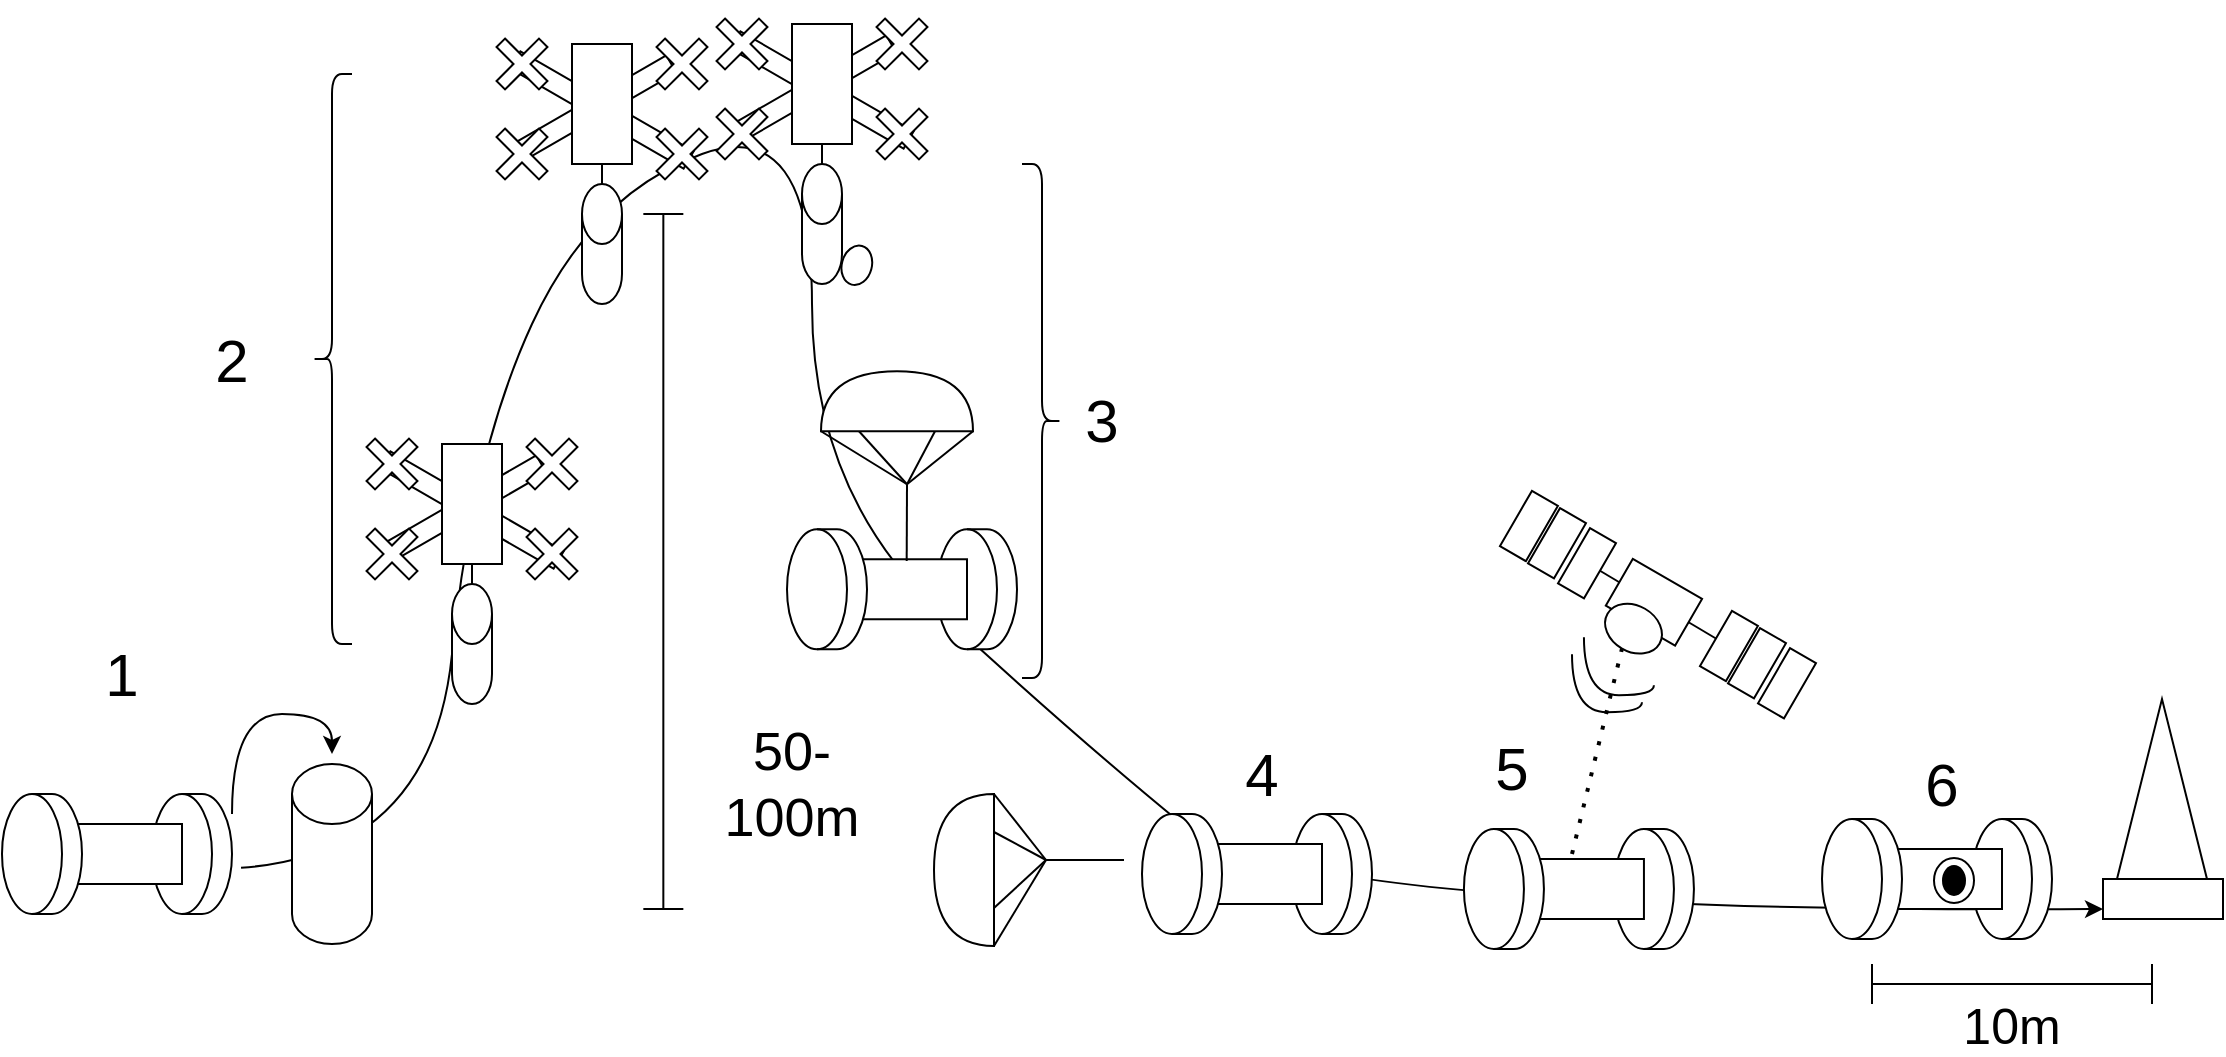 <mxfile version="21.3.7" type="github">
  <diagram name="Page-1" id="2YBvvXClWsGukQMizWep">
    <mxGraphModel dx="1687" dy="878" grid="1" gridSize="10" guides="1" tooltips="1" connect="1" arrows="1" fold="1" page="1" pageScale="1" pageWidth="850" pageHeight="1100" math="0" shadow="0">
      <root>
        <mxCell id="0" />
        <mxCell id="1" parent="0" />
        <mxCell id="VGT_hSf0nk_PRfutWHFS-78" value="" style="curved=1;endArrow=classic;html=1;rounded=0;exitX=0.385;exitY=1.113;exitDx=0;exitDy=0;exitPerimeter=0;entryX=0;entryY=0.75;entryDx=0;entryDy=0;" parent="1" source="VGT_hSf0nk_PRfutWHFS-3" target="VGT_hSf0nk_PRfutWHFS-71" edge="1">
          <mxGeometry width="50" height="50" relative="1" as="geometry">
            <mxPoint x="640" y="290" as="sourcePoint" />
            <mxPoint x="690" y="240" as="targetPoint" />
            <Array as="points">
              <mxPoint x="230" y="460" />
              <mxPoint x="250" y="260" />
              <mxPoint x="310" y="130" />
              <mxPoint x="420" y="90" />
              <mxPoint x="420" y="280" />
              <mxPoint x="550" y="400" />
              <mxPoint x="660" y="490" />
            </Array>
          </mxGeometry>
        </mxCell>
        <mxCell id="VGT_hSf0nk_PRfutWHFS-42" value="" style="ellipse;whiteSpace=wrap;html=1;rotation=15;" parent="1" vertex="1">
          <mxGeometry x="434.91" y="155.65" width="15" height="20" as="geometry" />
        </mxCell>
        <mxCell id="VGT_hSf0nk_PRfutWHFS-16" value="" style="rounded=0;whiteSpace=wrap;html=1;rotation=30;" parent="1" vertex="1">
          <mxGeometry x="200" y="283" width="100" height="10" as="geometry" />
        </mxCell>
        <mxCell id="VGT_hSf0nk_PRfutWHFS-15" value="" style="rounded=0;whiteSpace=wrap;html=1;rotation=-30;" parent="1" vertex="1">
          <mxGeometry x="200.67" y="282.5" width="90" height="10" as="geometry" />
        </mxCell>
        <mxCell id="VGT_hSf0nk_PRfutWHFS-1" value="" style="shape=cylinder3;whiteSpace=wrap;html=1;boundedLbl=1;backgroundOutline=1;size=15;" parent="1" vertex="1">
          <mxGeometry x="160" y="415" width="40" height="90" as="geometry" />
        </mxCell>
        <mxCell id="VGT_hSf0nk_PRfutWHFS-3" value="" style="shape=cylinder3;whiteSpace=wrap;html=1;boundedLbl=1;backgroundOutline=1;size=15;rotation=-90;" parent="1" vertex="1">
          <mxGeometry x="80" y="440" width="60" height="40" as="geometry" />
        </mxCell>
        <mxCell id="VGT_hSf0nk_PRfutWHFS-4" value="" style="rounded=0;whiteSpace=wrap;html=1;" parent="1" vertex="1">
          <mxGeometry x="25" y="445" width="80" height="30" as="geometry" />
        </mxCell>
        <mxCell id="VGT_hSf0nk_PRfutWHFS-2" value="" style="shape=cylinder3;whiteSpace=wrap;html=1;boundedLbl=1;backgroundOutline=1;size=15;rotation=-90;" parent="1" vertex="1">
          <mxGeometry x="5" y="440" width="60" height="40" as="geometry" />
        </mxCell>
        <mxCell id="VGT_hSf0nk_PRfutWHFS-9" value="" style="endArrow=classic;html=1;rounded=0;edgeStyle=orthogonalEdgeStyle;curved=1;" parent="1" edge="1">
          <mxGeometry width="50" height="50" relative="1" as="geometry">
            <mxPoint x="130" y="440" as="sourcePoint" />
            <mxPoint x="180" y="410" as="targetPoint" />
            <Array as="points">
              <mxPoint x="130" y="390" />
            </Array>
          </mxGeometry>
        </mxCell>
        <mxCell id="VGT_hSf0nk_PRfutWHFS-10" value="" style="shape=cross;whiteSpace=wrap;html=1;rotation=45;" parent="1" vertex="1">
          <mxGeometry x="195" y="250" width="30" height="30" as="geometry" />
        </mxCell>
        <mxCell id="VGT_hSf0nk_PRfutWHFS-11" value="" style="shape=cross;whiteSpace=wrap;html=1;rotation=45;" parent="1" vertex="1">
          <mxGeometry x="275" y="250" width="30" height="30" as="geometry" />
        </mxCell>
        <mxCell id="VGT_hSf0nk_PRfutWHFS-13" value="" style="shape=cross;whiteSpace=wrap;html=1;rotation=45;" parent="1" vertex="1">
          <mxGeometry x="195" y="295" width="30" height="30" as="geometry" />
        </mxCell>
        <mxCell id="VGT_hSf0nk_PRfutWHFS-14" value="" style="shape=cross;whiteSpace=wrap;html=1;rotation=45;" parent="1" vertex="1">
          <mxGeometry x="275" y="295" width="30" height="30" as="geometry" />
        </mxCell>
        <mxCell id="VGT_hSf0nk_PRfutWHFS-17" value="" style="rounded=0;whiteSpace=wrap;html=1;" parent="1" vertex="1">
          <mxGeometry x="235" y="255" width="30" height="60" as="geometry" />
        </mxCell>
        <mxCell id="VGT_hSf0nk_PRfutWHFS-18" value="" style="shape=cylinder3;whiteSpace=wrap;html=1;boundedLbl=1;backgroundOutline=1;size=15;" parent="1" vertex="1">
          <mxGeometry x="240" y="325" width="20" height="60" as="geometry" />
        </mxCell>
        <mxCell id="VGT_hSf0nk_PRfutWHFS-19" value="" style="endArrow=none;html=1;rounded=0;entryX=0.5;entryY=1;entryDx=0;entryDy=0;" parent="1" source="VGT_hSf0nk_PRfutWHFS-18" target="VGT_hSf0nk_PRfutWHFS-17" edge="1">
          <mxGeometry width="50" height="50" relative="1" as="geometry">
            <mxPoint x="200" y="380" as="sourcePoint" />
            <mxPoint x="250" y="330" as="targetPoint" />
          </mxGeometry>
        </mxCell>
        <mxCell id="VGT_hSf0nk_PRfutWHFS-27" value="" style="rounded=0;whiteSpace=wrap;html=1;rotation=30;" parent="1" vertex="1">
          <mxGeometry x="375" y="73" width="100" height="10" as="geometry" />
        </mxCell>
        <mxCell id="VGT_hSf0nk_PRfutWHFS-28" value="" style="rounded=0;whiteSpace=wrap;html=1;rotation=-30;" parent="1" vertex="1">
          <mxGeometry x="375.67" y="72.5" width="90" height="10" as="geometry" />
        </mxCell>
        <mxCell id="VGT_hSf0nk_PRfutWHFS-29" value="" style="shape=cross;whiteSpace=wrap;html=1;rotation=45;" parent="1" vertex="1">
          <mxGeometry x="370" y="40" width="30" height="30" as="geometry" />
        </mxCell>
        <mxCell id="VGT_hSf0nk_PRfutWHFS-30" value="" style="shape=cross;whiteSpace=wrap;html=1;rotation=45;" parent="1" vertex="1">
          <mxGeometry x="450" y="40" width="30" height="30" as="geometry" />
        </mxCell>
        <mxCell id="VGT_hSf0nk_PRfutWHFS-31" value="" style="shape=cross;whiteSpace=wrap;html=1;rotation=45;" parent="1" vertex="1">
          <mxGeometry x="370" y="85" width="30" height="30" as="geometry" />
        </mxCell>
        <mxCell id="VGT_hSf0nk_PRfutWHFS-32" value="" style="shape=cross;whiteSpace=wrap;html=1;rotation=45;" parent="1" vertex="1">
          <mxGeometry x="450" y="85" width="30" height="30" as="geometry" />
        </mxCell>
        <mxCell id="VGT_hSf0nk_PRfutWHFS-33" value="" style="rounded=0;whiteSpace=wrap;html=1;" parent="1" vertex="1">
          <mxGeometry x="410" y="45" width="30" height="60" as="geometry" />
        </mxCell>
        <mxCell id="VGT_hSf0nk_PRfutWHFS-34" value="" style="shape=cylinder3;whiteSpace=wrap;html=1;boundedLbl=1;backgroundOutline=1;size=15;" parent="1" vertex="1">
          <mxGeometry x="415" y="115" width="20" height="60" as="geometry" />
        </mxCell>
        <mxCell id="VGT_hSf0nk_PRfutWHFS-35" value="" style="endArrow=none;html=1;rounded=0;entryX=0.5;entryY=1;entryDx=0;entryDy=0;" parent="1" source="VGT_hSf0nk_PRfutWHFS-34" target="VGT_hSf0nk_PRfutWHFS-33" edge="1">
          <mxGeometry width="50" height="50" relative="1" as="geometry">
            <mxPoint x="375" y="170" as="sourcePoint" />
            <mxPoint x="425" y="120" as="targetPoint" />
          </mxGeometry>
        </mxCell>
        <mxCell id="VGT_hSf0nk_PRfutWHFS-43" value="" style="shape=cylinder3;whiteSpace=wrap;html=1;boundedLbl=1;backgroundOutline=1;size=15;rotation=-90;" parent="1" vertex="1">
          <mxGeometry x="472.5" y="307.63" width="60" height="40" as="geometry" />
        </mxCell>
        <mxCell id="VGT_hSf0nk_PRfutWHFS-44" value="" style="rounded=0;whiteSpace=wrap;html=1;" parent="1" vertex="1">
          <mxGeometry x="417.5" y="312.63" width="80" height="30" as="geometry" />
        </mxCell>
        <mxCell id="VGT_hSf0nk_PRfutWHFS-45" value="" style="shape=cylinder3;whiteSpace=wrap;html=1;boundedLbl=1;backgroundOutline=1;size=15;rotation=-90;" parent="1" vertex="1">
          <mxGeometry x="397.5" y="307.63" width="60" height="40" as="geometry" />
        </mxCell>
        <mxCell id="VGT_hSf0nk_PRfutWHFS-51" style="rounded=0;orthogonalLoop=1;jettySize=auto;html=1;exitX=0;exitY=0;exitDx=0;exitDy=0;endArrow=none;endFill=0;" parent="1" source="VGT_hSf0nk_PRfutWHFS-47" edge="1">
          <mxGeometry relative="1" as="geometry">
            <mxPoint x="467.5" y="275.13" as="targetPoint" />
          </mxGeometry>
        </mxCell>
        <mxCell id="VGT_hSf0nk_PRfutWHFS-52" style="rounded=0;orthogonalLoop=1;jettySize=auto;html=1;exitX=0;exitY=1;exitDx=0;exitDy=0;endArrow=none;endFill=0;" parent="1" source="VGT_hSf0nk_PRfutWHFS-47" edge="1">
          <mxGeometry relative="1" as="geometry">
            <mxPoint x="467.5" y="275.13" as="targetPoint" />
          </mxGeometry>
        </mxCell>
        <mxCell id="VGT_hSf0nk_PRfutWHFS-53" style="rounded=0;orthogonalLoop=1;jettySize=auto;html=1;exitX=0;exitY=0.25;exitDx=0;exitDy=0;endArrow=none;endFill=0;" parent="1" source="VGT_hSf0nk_PRfutWHFS-47" edge="1">
          <mxGeometry relative="1" as="geometry">
            <mxPoint x="467.5" y="275.13" as="targetPoint" />
          </mxGeometry>
        </mxCell>
        <mxCell id="VGT_hSf0nk_PRfutWHFS-54" style="rounded=0;orthogonalLoop=1;jettySize=auto;html=1;exitX=0;exitY=0.75;exitDx=0;exitDy=0;endArrow=none;endFill=0;" parent="1" source="VGT_hSf0nk_PRfutWHFS-47" edge="1">
          <mxGeometry relative="1" as="geometry">
            <mxPoint x="467.5" y="275.13" as="targetPoint" />
          </mxGeometry>
        </mxCell>
        <mxCell id="VGT_hSf0nk_PRfutWHFS-47" value="" style="shape=delay;whiteSpace=wrap;html=1;rotation=-90;" parent="1" vertex="1">
          <mxGeometry x="447.5" y="195.63" width="30" height="76" as="geometry" />
        </mxCell>
        <mxCell id="VGT_hSf0nk_PRfutWHFS-49" value="" style="endArrow=none;html=1;rounded=0;exitX=0.623;exitY=0.029;exitDx=0;exitDy=0;exitPerimeter=0;" parent="1" source="VGT_hSf0nk_PRfutWHFS-44" edge="1">
          <mxGeometry width="50" height="50" relative="1" as="geometry">
            <mxPoint x="417.5" y="325.13" as="sourcePoint" />
            <mxPoint x="467.5" y="275.13" as="targetPoint" />
          </mxGeometry>
        </mxCell>
        <mxCell id="VGT_hSf0nk_PRfutWHFS-55" value="" style="shape=cylinder3;whiteSpace=wrap;html=1;boundedLbl=1;backgroundOutline=1;size=15;rotation=-90;" parent="1" vertex="1">
          <mxGeometry x="650" y="450" width="60" height="40" as="geometry" />
        </mxCell>
        <mxCell id="VGT_hSf0nk_PRfutWHFS-56" value="" style="rounded=0;whiteSpace=wrap;html=1;" parent="1" vertex="1">
          <mxGeometry x="595" y="455" width="80" height="30" as="geometry" />
        </mxCell>
        <mxCell id="VGT_hSf0nk_PRfutWHFS-57" value="" style="shape=cylinder3;whiteSpace=wrap;html=1;boundedLbl=1;backgroundOutline=1;size=15;rotation=-90;" parent="1" vertex="1">
          <mxGeometry x="575" y="450" width="60" height="40" as="geometry" />
        </mxCell>
        <mxCell id="VGT_hSf0nk_PRfutWHFS-67" style="rounded=0;orthogonalLoop=1;jettySize=auto;html=1;exitX=1;exitY=0.5;exitDx=0;exitDy=0;entryX=0;entryY=0.5;entryDx=0;entryDy=0;endArrow=none;endFill=0;" parent="1" source="VGT_hSf0nk_PRfutWHFS-58" target="VGT_hSf0nk_PRfutWHFS-59" edge="1">
          <mxGeometry relative="1" as="geometry" />
        </mxCell>
        <mxCell id="VGT_hSf0nk_PRfutWHFS-58" value="" style="rounded=0;whiteSpace=wrap;html=1;rotation=30;" parent="1" vertex="1">
          <mxGeometry x="820.97" y="320.63" width="40" height="27" as="geometry" />
        </mxCell>
        <mxCell id="VGT_hSf0nk_PRfutWHFS-59" value="" style="rounded=0;whiteSpace=wrap;html=1;rotation=30;" parent="1" vertex="1">
          <mxGeometry x="870.97" y="340" width="15" height="32" as="geometry" />
        </mxCell>
        <mxCell id="VGT_hSf0nk_PRfutWHFS-60" value="" style="rounded=0;whiteSpace=wrap;html=1;rotation=30;" parent="1" vertex="1">
          <mxGeometry x="885" y="348.63" width="15" height="32" as="geometry" />
        </mxCell>
        <mxCell id="VGT_hSf0nk_PRfutWHFS-61" value="" style="rounded=0;whiteSpace=wrap;html=1;rotation=30;" parent="1" vertex="1">
          <mxGeometry x="900" y="358.63" width="15" height="32" as="geometry" />
        </mxCell>
        <mxCell id="VGT_hSf0nk_PRfutWHFS-62" value="" style="rounded=0;whiteSpace=wrap;html=1;rotation=30;" parent="1" vertex="1">
          <mxGeometry x="770.97" y="280" width="15" height="32" as="geometry" />
        </mxCell>
        <mxCell id="VGT_hSf0nk_PRfutWHFS-63" value="" style="rounded=0;whiteSpace=wrap;html=1;rotation=30;" parent="1" vertex="1">
          <mxGeometry x="785" y="288.63" width="15" height="32" as="geometry" />
        </mxCell>
        <mxCell id="VGT_hSf0nk_PRfutWHFS-66" style="rounded=0;orthogonalLoop=1;jettySize=auto;html=1;exitX=1;exitY=0.5;exitDx=0;exitDy=0;entryX=0;entryY=0.5;entryDx=0;entryDy=0;endArrow=none;endFill=0;" parent="1" source="VGT_hSf0nk_PRfutWHFS-64" target="VGT_hSf0nk_PRfutWHFS-58" edge="1">
          <mxGeometry relative="1" as="geometry" />
        </mxCell>
        <mxCell id="VGT_hSf0nk_PRfutWHFS-64" value="" style="rounded=0;whiteSpace=wrap;html=1;rotation=30;" parent="1" vertex="1">
          <mxGeometry x="800" y="298.63" width="15" height="32" as="geometry" />
        </mxCell>
        <mxCell id="VGT_hSf0nk_PRfutWHFS-68" value="" style="ellipse;whiteSpace=wrap;html=1;rotation=30;" parent="1" vertex="1">
          <mxGeometry x="815.75" y="335.83" width="30" height="23" as="geometry" />
        </mxCell>
        <mxCell id="VGT_hSf0nk_PRfutWHFS-69" value="" style="endArrow=none;html=1;rounded=0;edgeStyle=orthogonalEdgeStyle;curved=1;" parent="1" edge="1">
          <mxGeometry width="50" height="50" relative="1" as="geometry">
            <mxPoint x="805.97" y="351.62" as="sourcePoint" />
            <mxPoint x="840.97" y="375.63" as="targetPoint" />
            <Array as="points">
              <mxPoint x="805.97" y="380.62" />
            </Array>
          </mxGeometry>
        </mxCell>
        <mxCell id="VGT_hSf0nk_PRfutWHFS-70" value="" style="endArrow=none;html=1;rounded=0;edgeStyle=orthogonalEdgeStyle;curved=1;" parent="1" edge="1">
          <mxGeometry width="50" height="50" relative="1" as="geometry">
            <mxPoint x="800" y="360.12" as="sourcePoint" />
            <mxPoint x="835" y="384.13" as="targetPoint" />
            <Array as="points">
              <mxPoint x="800" y="389.12" />
            </Array>
          </mxGeometry>
        </mxCell>
        <mxCell id="VGT_hSf0nk_PRfutWHFS-71" value="" style="rounded=0;whiteSpace=wrap;html=1;" parent="1" vertex="1">
          <mxGeometry x="1065.5" y="472.5" width="60" height="20" as="geometry" />
        </mxCell>
        <mxCell id="VGT_hSf0nk_PRfutWHFS-72" value="" style="triangle;whiteSpace=wrap;html=1;rotation=-90;" parent="1" vertex="1">
          <mxGeometry x="1050" y="405" width="90" height="45" as="geometry" />
        </mxCell>
        <mxCell id="VGT_hSf0nk_PRfutWHFS-73" value="" style="shape=cylinder3;whiteSpace=wrap;html=1;boundedLbl=1;backgroundOutline=1;size=15;rotation=-90;" parent="1" vertex="1">
          <mxGeometry x="990" y="452.5" width="60" height="40" as="geometry" />
        </mxCell>
        <mxCell id="VGT_hSf0nk_PRfutWHFS-74" value="" style="rounded=0;whiteSpace=wrap;html=1;" parent="1" vertex="1">
          <mxGeometry x="935" y="457.5" width="80" height="30" as="geometry" />
        </mxCell>
        <mxCell id="VGT_hSf0nk_PRfutWHFS-75" value="" style="shape=cylinder3;whiteSpace=wrap;html=1;boundedLbl=1;backgroundOutline=1;size=15;rotation=-90;" parent="1" vertex="1">
          <mxGeometry x="915" y="452.5" width="60" height="40" as="geometry" />
        </mxCell>
        <mxCell id="VGT_hSf0nk_PRfutWHFS-76" value="" style="ellipse;whiteSpace=wrap;html=1;" parent="1" vertex="1">
          <mxGeometry x="981" y="462" width="20" height="22.5" as="geometry" />
        </mxCell>
        <mxCell id="VGT_hSf0nk_PRfutWHFS-77" value="" style="ellipse;whiteSpace=wrap;html=1;fillColor=#000000;" parent="1" vertex="1">
          <mxGeometry x="985.5" y="466" width="11" height="14.5" as="geometry" />
        </mxCell>
        <mxCell id="VGT_hSf0nk_PRfutWHFS-80" value="&lt;font style=&quot;font-size: 30px;&quot;&gt;1&lt;/font&gt;" style="text;html=1;strokeColor=none;fillColor=none;align=center;verticalAlign=middle;whiteSpace=wrap;rounded=0;" parent="1" vertex="1">
          <mxGeometry x="45" y="355" width="60" height="30" as="geometry" />
        </mxCell>
        <mxCell id="VGT_hSf0nk_PRfutWHFS-82" value="&lt;font style=&quot;font-size: 30px;&quot;&gt;3&lt;/font&gt;" style="text;html=1;strokeColor=none;fillColor=none;align=center;verticalAlign=middle;whiteSpace=wrap;rounded=0;" parent="1" vertex="1">
          <mxGeometry x="535" y="227.5" width="60" height="30" as="geometry" />
        </mxCell>
        <mxCell id="VGT_hSf0nk_PRfutWHFS-84" value="&lt;font style=&quot;font-size: 30px;&quot;&gt;2&lt;/font&gt;" style="text;html=1;strokeColor=none;fillColor=none;align=center;verticalAlign=middle;whiteSpace=wrap;rounded=0;" parent="1" vertex="1">
          <mxGeometry x="100" y="197.5" width="60" height="30" as="geometry" />
        </mxCell>
        <mxCell id="VGT_hSf0nk_PRfutWHFS-91" value="" style="group;rotation=-90;" parent="1" vertex="1" connectable="0">
          <mxGeometry x="490" y="420" width="76" height="95" as="geometry" />
        </mxCell>
        <mxCell id="VGT_hSf0nk_PRfutWHFS-85" style="rounded=0;orthogonalLoop=1;jettySize=auto;html=1;exitX=0;exitY=0;exitDx=0;exitDy=0;endArrow=none;endFill=0;" parent="VGT_hSf0nk_PRfutWHFS-91" source="VGT_hSf0nk_PRfutWHFS-89" edge="1">
          <mxGeometry relative="1" as="geometry">
            <mxPoint x="47" y="43" as="targetPoint" />
          </mxGeometry>
        </mxCell>
        <mxCell id="VGT_hSf0nk_PRfutWHFS-86" style="rounded=0;orthogonalLoop=1;jettySize=auto;html=1;exitX=0;exitY=1;exitDx=0;exitDy=0;endArrow=none;endFill=0;" parent="VGT_hSf0nk_PRfutWHFS-91" source="VGT_hSf0nk_PRfutWHFS-89" edge="1">
          <mxGeometry relative="1" as="geometry">
            <mxPoint x="47" y="43" as="targetPoint" />
          </mxGeometry>
        </mxCell>
        <mxCell id="VGT_hSf0nk_PRfutWHFS-87" style="rounded=0;orthogonalLoop=1;jettySize=auto;html=1;exitX=0;exitY=0.25;exitDx=0;exitDy=0;endArrow=none;endFill=0;" parent="VGT_hSf0nk_PRfutWHFS-91" source="VGT_hSf0nk_PRfutWHFS-89" edge="1">
          <mxGeometry relative="1" as="geometry">
            <mxPoint x="47" y="43" as="targetPoint" />
          </mxGeometry>
        </mxCell>
        <mxCell id="VGT_hSf0nk_PRfutWHFS-88" style="rounded=0;orthogonalLoop=1;jettySize=auto;html=1;exitX=0;exitY=0.75;exitDx=0;exitDy=0;endArrow=none;endFill=0;" parent="VGT_hSf0nk_PRfutWHFS-91" source="VGT_hSf0nk_PRfutWHFS-89" edge="1">
          <mxGeometry relative="1" as="geometry">
            <mxPoint x="47" y="43" as="targetPoint" />
          </mxGeometry>
        </mxCell>
        <mxCell id="VGT_hSf0nk_PRfutWHFS-89" value="" style="shape=delay;whiteSpace=wrap;html=1;rotation=-180;" parent="VGT_hSf0nk_PRfutWHFS-91" vertex="1">
          <mxGeometry x="-9" y="10" width="30" height="76" as="geometry" />
        </mxCell>
        <mxCell id="VGT_hSf0nk_PRfutWHFS-90" value="" style="endArrow=none;html=1;rounded=0;exitX=0.623;exitY=0.029;exitDx=0;exitDy=0;exitPerimeter=0;" parent="VGT_hSf0nk_PRfutWHFS-91" edge="1">
          <mxGeometry width="50" height="50" relative="1" as="geometry">
            <mxPoint x="86" y="43" as="sourcePoint" />
            <mxPoint x="47" y="43" as="targetPoint" />
          </mxGeometry>
        </mxCell>
        <mxCell id="VGT_hSf0nk_PRfutWHFS-92" value="&lt;font style=&quot;font-size: 30px;&quot;&gt;4&lt;/font&gt;" style="text;html=1;strokeColor=none;fillColor=none;align=center;verticalAlign=middle;whiteSpace=wrap;rounded=0;" parent="1" vertex="1">
          <mxGeometry x="615" y="405" width="60" height="30" as="geometry" />
        </mxCell>
        <mxCell id="VGT_hSf0nk_PRfutWHFS-93" value="&lt;font style=&quot;font-size: 30px;&quot;&gt;5&lt;/font&gt;" style="text;html=1;strokeColor=none;fillColor=none;align=center;verticalAlign=middle;whiteSpace=wrap;rounded=0;" parent="1" vertex="1">
          <mxGeometry x="740" y="402" width="60" height="30" as="geometry" />
        </mxCell>
        <mxCell id="CMw86tVoSeOgUvN4kdg0-1" value="" style="shape=cylinder3;whiteSpace=wrap;html=1;boundedLbl=1;backgroundOutline=1;size=15;rotation=-90;" vertex="1" parent="1">
          <mxGeometry x="810.97" y="457.5" width="60" height="40" as="geometry" />
        </mxCell>
        <mxCell id="CMw86tVoSeOgUvN4kdg0-2" value="" style="rounded=0;whiteSpace=wrap;html=1;" vertex="1" parent="1">
          <mxGeometry x="755.97" y="462.5" width="80" height="30" as="geometry" />
        </mxCell>
        <mxCell id="CMw86tVoSeOgUvN4kdg0-3" value="" style="shape=cylinder3;whiteSpace=wrap;html=1;boundedLbl=1;backgroundOutline=1;size=15;rotation=-90;" vertex="1" parent="1">
          <mxGeometry x="735.97" y="457.5" width="60" height="40" as="geometry" />
        </mxCell>
        <mxCell id="CMw86tVoSeOgUvN4kdg0-6" value="" style="endArrow=none;dashed=1;html=1;dashPattern=1 3;strokeWidth=2;rounded=0;entryX=0.5;entryY=1;entryDx=0;entryDy=0;" edge="1" parent="1" target="VGT_hSf0nk_PRfutWHFS-68">
          <mxGeometry width="50" height="50" relative="1" as="geometry">
            <mxPoint x="800" y="460" as="sourcePoint" />
            <mxPoint x="890" y="330" as="targetPoint" />
          </mxGeometry>
        </mxCell>
        <mxCell id="CMw86tVoSeOgUvN4kdg0-7" value="&lt;font style=&quot;font-size: 30px;&quot;&gt;6&lt;/font&gt;" style="text;html=1;strokeColor=none;fillColor=none;align=center;verticalAlign=middle;whiteSpace=wrap;rounded=0;" vertex="1" parent="1">
          <mxGeometry x="955" y="410" width="60" height="30" as="geometry" />
        </mxCell>
        <mxCell id="CMw86tVoSeOgUvN4kdg0-10" value="" style="shape=curlyBracket;whiteSpace=wrap;html=1;rounded=1;labelPosition=left;verticalLabelPosition=middle;align=right;verticalAlign=middle;" vertex="1" parent="1">
          <mxGeometry x="170" y="70" width="20" height="285" as="geometry" />
        </mxCell>
        <mxCell id="CMw86tVoSeOgUvN4kdg0-11" value="" style="shape=curlyBracket;whiteSpace=wrap;html=1;rounded=1;flipH=1;labelPosition=right;verticalLabelPosition=middle;align=left;verticalAlign=middle;" vertex="1" parent="1">
          <mxGeometry x="525" y="115" width="20" height="257" as="geometry" />
        </mxCell>
        <mxCell id="CMw86tVoSeOgUvN4kdg0-12" value="" style="rounded=0;whiteSpace=wrap;html=1;rotation=30;" vertex="1" parent="1">
          <mxGeometry x="265" y="83" width="100" height="10" as="geometry" />
        </mxCell>
        <mxCell id="CMw86tVoSeOgUvN4kdg0-13" value="" style="rounded=0;whiteSpace=wrap;html=1;rotation=-30;" vertex="1" parent="1">
          <mxGeometry x="265.67" y="82.5" width="90" height="10" as="geometry" />
        </mxCell>
        <mxCell id="CMw86tVoSeOgUvN4kdg0-14" value="" style="shape=cross;whiteSpace=wrap;html=1;rotation=45;" vertex="1" parent="1">
          <mxGeometry x="260" y="50" width="30" height="30" as="geometry" />
        </mxCell>
        <mxCell id="CMw86tVoSeOgUvN4kdg0-15" value="" style="shape=cross;whiteSpace=wrap;html=1;rotation=45;" vertex="1" parent="1">
          <mxGeometry x="340" y="50" width="30" height="30" as="geometry" />
        </mxCell>
        <mxCell id="CMw86tVoSeOgUvN4kdg0-16" value="" style="shape=cross;whiteSpace=wrap;html=1;rotation=45;" vertex="1" parent="1">
          <mxGeometry x="260" y="95" width="30" height="30" as="geometry" />
        </mxCell>
        <mxCell id="CMw86tVoSeOgUvN4kdg0-17" value="" style="shape=cross;whiteSpace=wrap;html=1;rotation=45;" vertex="1" parent="1">
          <mxGeometry x="340" y="95" width="30" height="30" as="geometry" />
        </mxCell>
        <mxCell id="CMw86tVoSeOgUvN4kdg0-18" value="" style="rounded=0;whiteSpace=wrap;html=1;" vertex="1" parent="1">
          <mxGeometry x="300" y="55" width="30" height="60" as="geometry" />
        </mxCell>
        <mxCell id="CMw86tVoSeOgUvN4kdg0-19" value="" style="shape=cylinder3;whiteSpace=wrap;html=1;boundedLbl=1;backgroundOutline=1;size=15;" vertex="1" parent="1">
          <mxGeometry x="305" y="125" width="20" height="60" as="geometry" />
        </mxCell>
        <mxCell id="CMw86tVoSeOgUvN4kdg0-20" value="" style="endArrow=none;html=1;rounded=0;entryX=0.5;entryY=1;entryDx=0;entryDy=0;" edge="1" source="CMw86tVoSeOgUvN4kdg0-19" target="CMw86tVoSeOgUvN4kdg0-18" parent="1">
          <mxGeometry width="50" height="50" relative="1" as="geometry">
            <mxPoint x="265" y="180" as="sourcePoint" />
            <mxPoint x="315" y="130" as="targetPoint" />
          </mxGeometry>
        </mxCell>
        <mxCell id="CMw86tVoSeOgUvN4kdg0-23" value="" style="shape=crossbar;whiteSpace=wrap;html=1;rounded=1;direction=south;" vertex="1" parent="1">
          <mxGeometry x="335.67" y="140" width="20" height="347.5" as="geometry" />
        </mxCell>
        <mxCell id="CMw86tVoSeOgUvN4kdg0-24" value="&lt;font style=&quot;font-size: 27px;&quot;&gt;50-100m&lt;/font&gt;" style="text;html=1;strokeColor=none;fillColor=none;align=center;verticalAlign=middle;whiteSpace=wrap;rounded=0;" vertex="1" parent="1">
          <mxGeometry x="380" y="410" width="60" height="30" as="geometry" />
        </mxCell>
        <mxCell id="CMw86tVoSeOgUvN4kdg0-25" value="" style="shape=crossbar;whiteSpace=wrap;html=1;rounded=1;" vertex="1" parent="1">
          <mxGeometry x="950" y="515" width="140" height="20" as="geometry" />
        </mxCell>
        <mxCell id="CMw86tVoSeOgUvN4kdg0-26" value="&lt;font style=&quot;font-size: 25px;&quot;&gt;10m&lt;/font&gt;" style="text;html=1;strokeColor=none;fillColor=none;align=center;verticalAlign=middle;whiteSpace=wrap;rounded=0;" vertex="1" parent="1">
          <mxGeometry x="990" y="530" width="60" height="30" as="geometry" />
        </mxCell>
      </root>
    </mxGraphModel>
  </diagram>
</mxfile>
